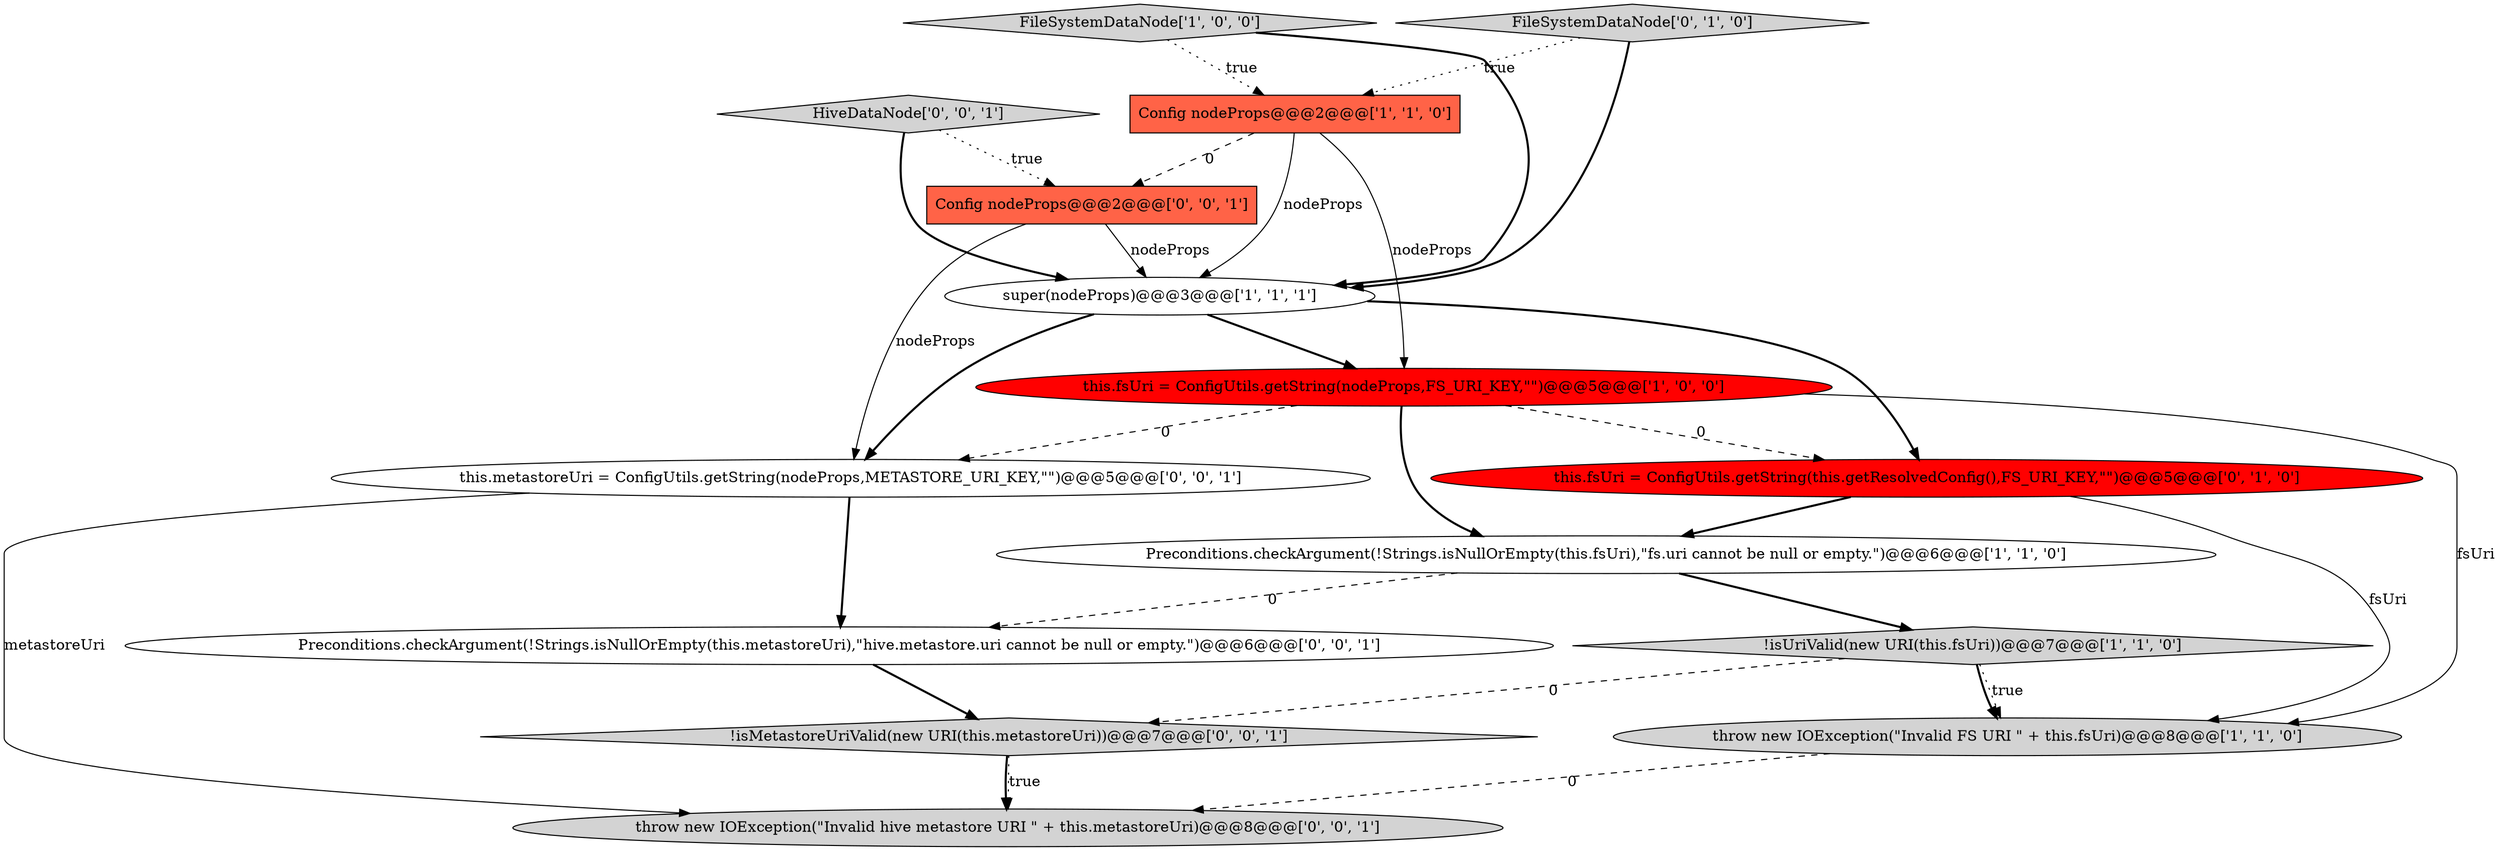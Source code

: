 digraph {
13 [style = filled, label = "Preconditions.checkArgument(!Strings.isNullOrEmpty(this.metastoreUri),\"hive.metastore.uri cannot be null or empty.\")@@@6@@@['0', '0', '1']", fillcolor = white, shape = ellipse image = "AAA0AAABBB3BBB"];
4 [style = filled, label = "Preconditions.checkArgument(!Strings.isNullOrEmpty(this.fsUri),\"fs.uri cannot be null or empty.\")@@@6@@@['1', '1', '0']", fillcolor = white, shape = ellipse image = "AAA0AAABBB1BBB"];
8 [style = filled, label = "FileSystemDataNode['0', '1', '0']", fillcolor = lightgray, shape = diamond image = "AAA0AAABBB2BBB"];
11 [style = filled, label = "!isMetastoreUriValid(new URI(this.metastoreUri))@@@7@@@['0', '0', '1']", fillcolor = lightgray, shape = diamond image = "AAA0AAABBB3BBB"];
3 [style = filled, label = "this.fsUri = ConfigUtils.getString(nodeProps,FS_URI_KEY,\"\")@@@5@@@['1', '0', '0']", fillcolor = red, shape = ellipse image = "AAA1AAABBB1BBB"];
14 [style = filled, label = "HiveDataNode['0', '0', '1']", fillcolor = lightgray, shape = diamond image = "AAA0AAABBB3BBB"];
1 [style = filled, label = "FileSystemDataNode['1', '0', '0']", fillcolor = lightgray, shape = diamond image = "AAA0AAABBB1BBB"];
5 [style = filled, label = "super(nodeProps)@@@3@@@['1', '1', '1']", fillcolor = white, shape = ellipse image = "AAA0AAABBB1BBB"];
7 [style = filled, label = "this.fsUri = ConfigUtils.getString(this.getResolvedConfig(),FS_URI_KEY,\"\")@@@5@@@['0', '1', '0']", fillcolor = red, shape = ellipse image = "AAA1AAABBB2BBB"];
6 [style = filled, label = "throw new IOException(\"Invalid FS URI \" + this.fsUri)@@@8@@@['1', '1', '0']", fillcolor = lightgray, shape = ellipse image = "AAA0AAABBB1BBB"];
0 [style = filled, label = "Config nodeProps@@@2@@@['1', '1', '0']", fillcolor = tomato, shape = box image = "AAA0AAABBB1BBB"];
9 [style = filled, label = "this.metastoreUri = ConfigUtils.getString(nodeProps,METASTORE_URI_KEY,\"\")@@@5@@@['0', '0', '1']", fillcolor = white, shape = ellipse image = "AAA0AAABBB3BBB"];
10 [style = filled, label = "throw new IOException(\"Invalid hive metastore URI \" + this.metastoreUri)@@@8@@@['0', '0', '1']", fillcolor = lightgray, shape = ellipse image = "AAA0AAABBB3BBB"];
12 [style = filled, label = "Config nodeProps@@@2@@@['0', '0', '1']", fillcolor = tomato, shape = box image = "AAA0AAABBB3BBB"];
2 [style = filled, label = "!isUriValid(new URI(this.fsUri))@@@7@@@['1', '1', '0']", fillcolor = lightgray, shape = diamond image = "AAA0AAABBB1BBB"];
1->5 [style = bold, label=""];
5->3 [style = bold, label=""];
7->6 [style = solid, label="fsUri"];
14->12 [style = dotted, label="true"];
5->9 [style = bold, label=""];
3->7 [style = dashed, label="0"];
2->6 [style = bold, label=""];
11->10 [style = dotted, label="true"];
14->5 [style = bold, label=""];
4->2 [style = bold, label=""];
7->4 [style = bold, label=""];
0->12 [style = dashed, label="0"];
3->4 [style = bold, label=""];
13->11 [style = bold, label=""];
6->10 [style = dashed, label="0"];
9->10 [style = solid, label="metastoreUri"];
8->5 [style = bold, label=""];
3->9 [style = dashed, label="0"];
2->6 [style = dotted, label="true"];
11->10 [style = bold, label=""];
3->6 [style = solid, label="fsUri"];
0->5 [style = solid, label="nodeProps"];
5->7 [style = bold, label=""];
2->11 [style = dashed, label="0"];
8->0 [style = dotted, label="true"];
12->9 [style = solid, label="nodeProps"];
1->0 [style = dotted, label="true"];
12->5 [style = solid, label="nodeProps"];
4->13 [style = dashed, label="0"];
0->3 [style = solid, label="nodeProps"];
9->13 [style = bold, label=""];
}
